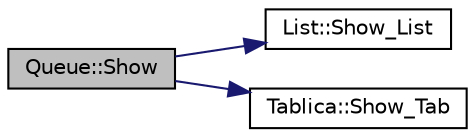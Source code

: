 digraph "Queue::Show"
{
  edge [fontname="Helvetica",fontsize="10",labelfontname="Helvetica",labelfontsize="10"];
  node [fontname="Helvetica",fontsize="10",shape=record];
  rankdir="LR";
  Node1 [label="Queue::Show",height=0.2,width=0.4,color="black", fillcolor="grey75", style="filled" fontcolor="black"];
  Node1 -> Node2 [color="midnightblue",fontsize="10",style="solid",fontname="Helvetica"];
  Node2 [label="List::Show_List",height=0.2,width=0.4,color="black", fillcolor="white", style="filled",URL="$class_list.html#a25ab387de5733d3a908b730877b0f260"];
  Node1 -> Node3 [color="midnightblue",fontsize="10",style="solid",fontname="Helvetica"];
  Node3 [label="Tablica::Show_Tab",height=0.2,width=0.4,color="black", fillcolor="white", style="filled",URL="$class_tablica.html#a06c551a7e0220dde2f29cce06fb96209"];
}
